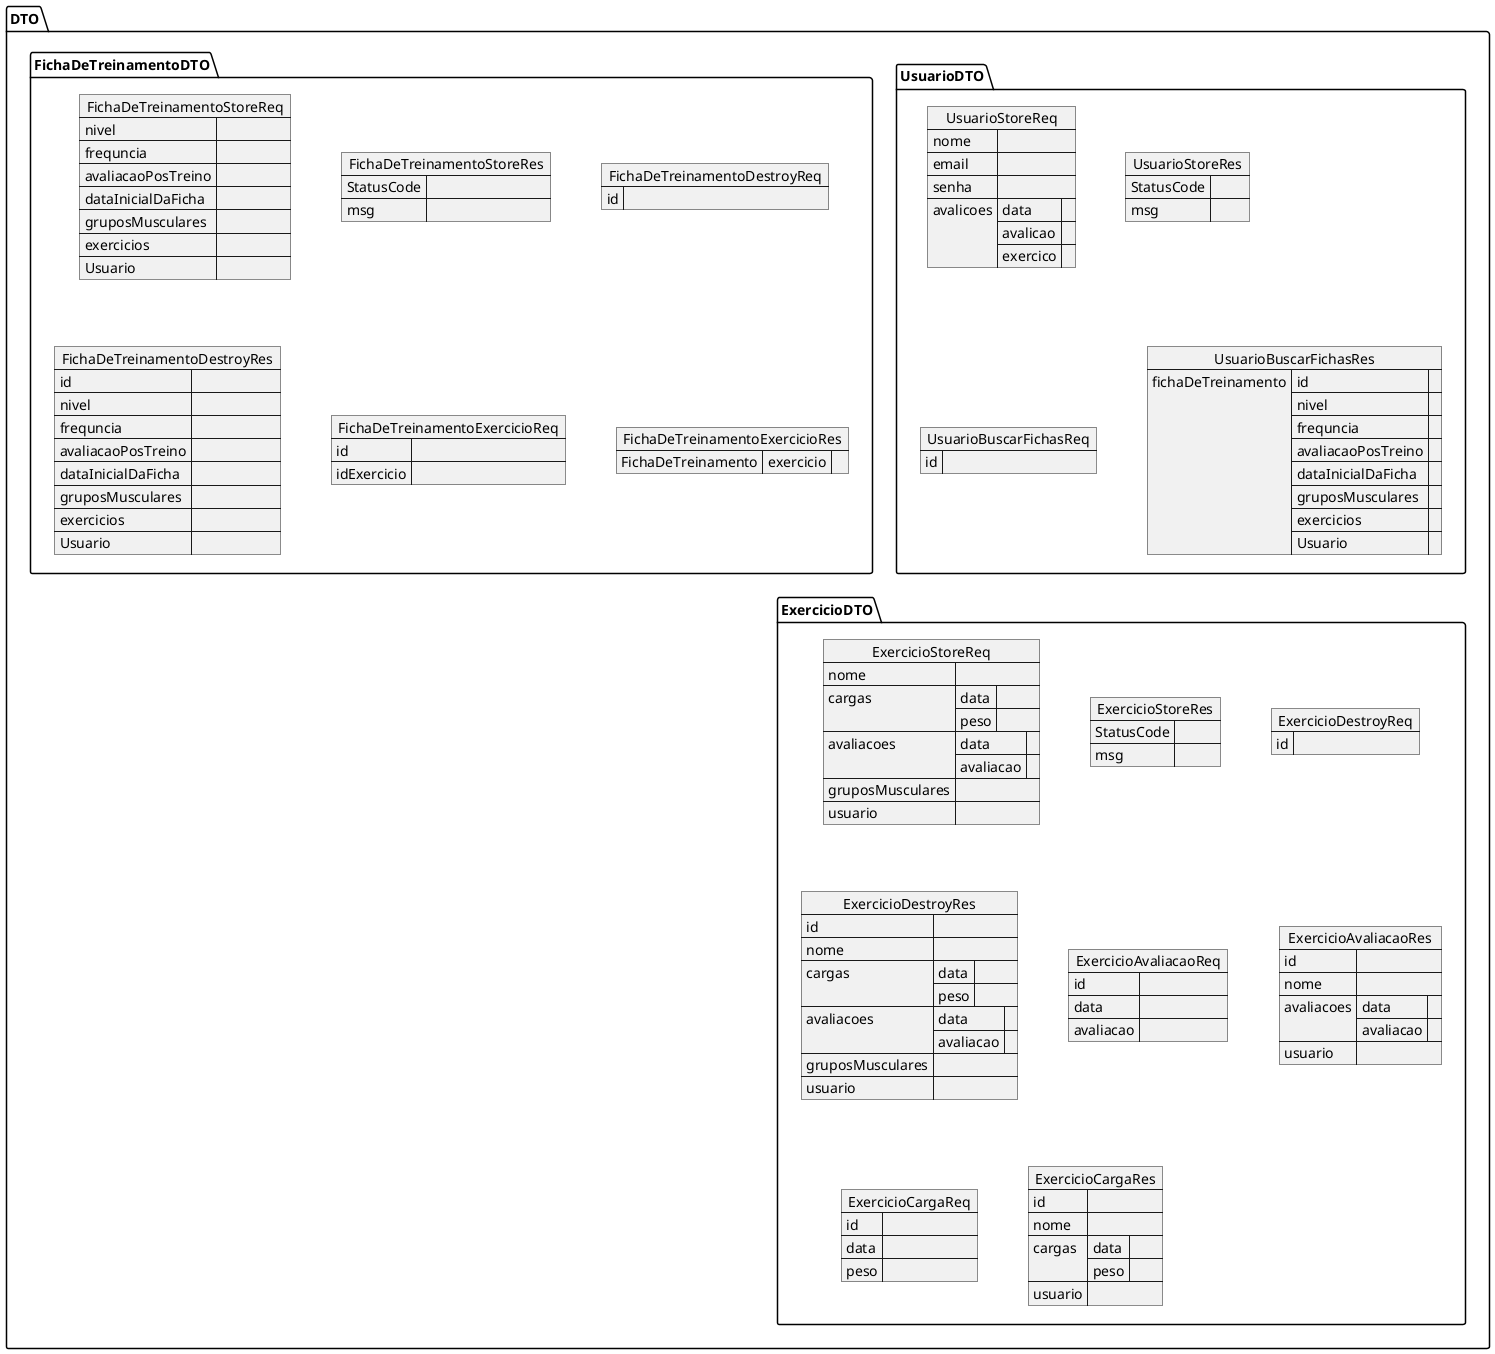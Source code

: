 @startuml
allow_mixing
package "DTO"{

        package "UsuarioDTO"{
            json "UsuarioStoreReq" as userloginreq {
                "nome" : "",
                "email" : "",
                "senha" : "",
                "avalicoes":[{ 
                    "data": "",
                    "avalicao":"",
                    "exercico" :""
                }]
            }
            json "UsuarioStoreRes" as userloginres {
                "StatusCode" : "",
                "msg" : ""
            }
        
            json "UsuarioBuscarFichasReq" as UsuarioBuscarFichasReq {
                "id" : ""
            }
            json "UsuarioBuscarFichasRes" as UsuarioBuscarFichasRes{
                "fichaDeTreinamento" : [{ 
                    "id" : "",    
                    "nivel" : "",
                    "frequncia" : "",
                    "avaliacaoPosTreino" : "",
                    "dataInicialDaFicha" : "",
                    "gruposMusculares": "",
                    "exercicios" : "",
                    "Usuario" : "" 

                }]                 
            }
        }

        package "FichaDeTreinamentoDTO"{
            json "FichaDeTreinamentoStoreReq" as FichaDeTreinamentoStoreReq {
                "nivel" : "",
                "frequncia" : "",
                "avaliacaoPosTreino" : "",
                "dataInicialDaFicha" : "",
                "gruposMusculares": "",
                "exercicios" : "",
                "Usuario" : "" 
            }
            json "FichaDeTreinamentoStoreRes" as FichaDeTreinamentoStoreRes {
                "StatusCode" : "",
                "msg" : ""
            }
            json "FichaDeTreinamentoDestroyReq" as FichaDeTreinamentoDestroyReq {
                "id" : ""
            }
            json "FichaDeTreinamentoDestroyRes" as FichaDeTreinamentoDestroyRes { 
                "id" : "",    
                "nivel" : "",
                "frequncia" : "",
                "avaliacaoPosTreino" : "",
                "dataInicialDaFicha" : "",
                "gruposMusculares": "",
                "exercicios" : "",
                "Usuario" : "" 
                                 
            }
            json "FichaDeTreinamentoExercicioReq" as FichaDeTreinamentoAddExercicioReq {
                "id" : "",
                "idExercicio" : ""
            }
            json "FichaDeTreinamentoExercicioRes" as FichaDeTreinamentoAddExercicioRes {
                "FichaDeTreinamento": [{
                    "exercicio" : ""
                }]
            }

        }
        package "ExercicioDTO"{
            json "ExercicioStoreReq" as ExercicioStoreReq {
                "nome": "",  
	            "cargas": [{
                    "data": "",
                    "peso" : ""
                }],
                "avaliacoes": [{
                    "data": "",
                    "avaliacao": ""
                }],
                "gruposMusculares": [],
                "usuario": ""

            }
            json "ExercicioStoreRes" as ExercicioStoreRes {
                "StatusCode" : "",
                "msg" : ""
            }
            json "ExercicioDestroyReq" as ExercicioDestroyReq {
                "id" : ""
            }
            json "ExercicioDestroyRes" as ExercicioDestroyRes { 
                "id" : "",    
                "nome": "",  
                "cargas": [{
                    "data": "",
                    "peso" : ""
                }],
                "avaliacoes": [{
                    "data": "",
                    "avaliacao": ""
                }],
                "gruposMusculares": [],
                "usuario": ""
            }
            json "ExercicioAvaliacaoReq" as ExercicioAvaliacaoReq {
                "id" : "",
                "data" : "",
                "avaliacao" : ""
            }
            json "ExercicioAvaliacaoRes" as ExercicioAvaliacaoRes { 
                "id" : "",    
                "nome": "",  
                "avaliacoes": [{
                    "data": "",
                    "avaliacao": ""
                }],
                "usuario": ""
            }
            json "ExercicioCargaReq" as ExercicioCargaReq {
                "id" : "",
                "data" : "",
                "peso" : ""
            }
            json "ExercicioCargaRes" as ExercicioCargaRes { 
                "id" : "",    
                "nome": "",  
                "cargas": [{
                    "data": "",
                    "peso" : ""
                }],
                "usuario": ""
            }

  
  }
          
        
            
            

}